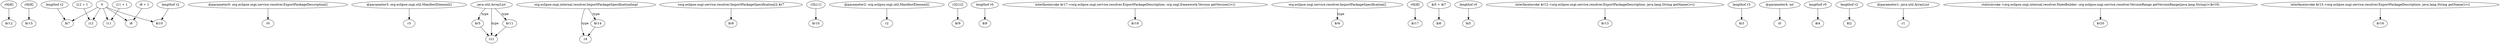 digraph g {
0[label="r0[i8]"]
1[label="$r12"]
0->1[label=""]
2[label="r0[i8]"]
3[label="$r15"]
2->3[label=""]
4[label="0"]
5[label="i12"]
4->5[label=""]
6[label="@parameter0: org.eclipse.osgi.service.resolver.ExportPackageDescription[]"]
7[label="r0"]
6->7[label=""]
8[label="@parameter3: org.eclipse.osgi.util.ManifestElement[]"]
9[label="r3"]
8->9[label=""]
10[label="java.util.ArrayList"]
11[label="$r5"]
10->11[label="type"]
12[label="org.eclipse.osgi.internal.resolver.ImportPackageSpecificationImpl"]
13[label="r4"]
12->13[label="type"]
14[label="(org.eclipse.osgi.service.resolver.ImportPackageSpecification[]) $r7"]
15[label="$r8"]
14->15[label=""]
16[label="lengthof r2"]
17[label="$i7"]
16->17[label=""]
18[label="i11 + 1"]
19[label="i11"]
18->19[label=""]
20[label="$i10"]
4->20[label=""]
21[label="r3[i11]"]
22[label="$r10"]
21->22[label=""]
23[label="r21"]
11->23[label=""]
24[label="$r14"]
24->13[label=""]
25[label="lengthof r2"]
25->20[label=""]
26[label="@parameter2: org.eclipse.osgi.util.ManifestElement[]"]
27[label="r2"]
26->27[label=""]
28[label="r2[i12]"]
29[label="$r9"]
28->29[label=""]
30[label="lengthof r0"]
31[label="$i9"]
30->31[label=""]
32[label="interfaceinvoke $r17.<org.eclipse.osgi.service.resolver.ExportPackageDescription: org.osgi.framework.Version getVersion()>()"]
33[label="$r18"]
32->33[label=""]
10->23[label="type"]
4->19[label=""]
34[label="org.eclipse.osgi.service.resolver.ImportPackageSpecification[]"]
35[label="$r6"]
34->35[label="type"]
36[label="r0[i8]"]
37[label="$r17"]
36->37[label=""]
38[label="$i5 + $i7"]
39[label="$i6"]
38->39[label=""]
40[label="i8 + 1"]
41[label="i8"]
40->41[label=""]
4->41[label=""]
42[label="lengthof r0"]
43[label="$i5"]
42->43[label=""]
44[label="interfaceinvoke $r12.<org.eclipse.osgi.service.resolver.ExportPackageDescription: java.lang.String getName()>()"]
45[label="$r13"]
44->45[label=""]
46[label="lengthof r3"]
47[label="$i3"]
46->47[label=""]
48[label="@parameter4: int"]
49[label="i0"]
48->49[label=""]
50[label="lengthof r0"]
51[label="$i4"]
50->51[label=""]
52[label="lengthof r2"]
53[label="$i2"]
52->53[label=""]
54[label="@parameter1: java.util.ArrayList"]
55[label="r1"]
54->55[label=""]
56[label="$r11"]
56->23[label=""]
12->24[label="type"]
4->17[label=""]
57[label="staticinvoke <org.eclipse.osgi.internal.resolver.StateBuilder: org.eclipse.osgi.service.resolver.VersionRange getVersionRange(java.lang.String)>($r19)"]
58[label="$r20"]
57->58[label=""]
59[label="interfaceinvoke $r15.<org.eclipse.osgi.service.resolver.ExportPackageDescription: java.lang.String getName()>()"]
60[label="$r16"]
59->60[label=""]
10->56[label="type"]
61[label="i12 + 1"]
61->5[label=""]
}